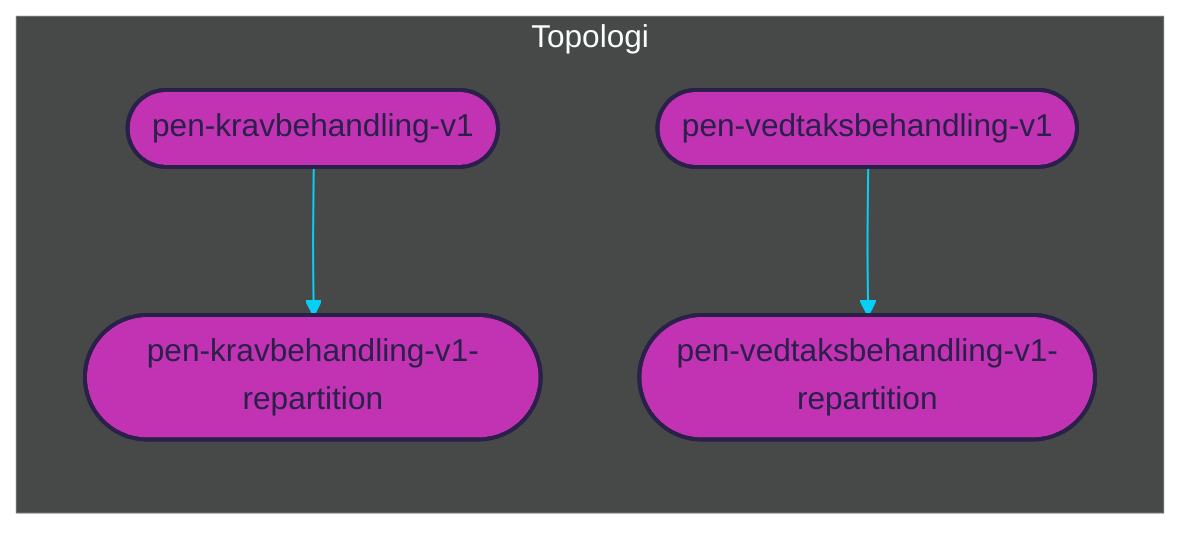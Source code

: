 %%{init: {'theme': 'dark', 'themeVariables': { 'primaryColor': '#07cff6', 'textColor': '#dad9e0', 'lineColor': '#07cff6'}}}%%

graph LR

subgraph Topologi
    %% TOPICS
    pen-kravbehandling-v1([pen-kravbehandling-v1])
	pen-kravbehandling-v1-repartition([pen-kravbehandling-v1-repartition])
	pen-vedtaksbehandling-v1([pen-vedtaksbehandling-v1])
	pen-vedtaksbehandling-v1-repartition([pen-vedtaksbehandling-v1-repartition])

    %% JOINS
    

    %% STATE PROCESSORS
    
    
    %% STATE STORES
    
    
    %% DATABASES
    
    

    %% PROCESSOR API JOBS
    
    
    %% JOIN STREAMS
    

    %% TABLE STREAMS
    

    %% JOB STREAMS
    
    
    %% BRANCH STREAMS
    

    %% REPARTITION STREAMS
    
    
    %% BASIC STREAMS
    pen-kravbehandling-v1 --> pen-kravbehandling-v1-repartition
	pen-vedtaksbehandling-v1 --> pen-vedtaksbehandling-v1-repartition
    
    %% CUSTOM PROCESS STREAMS
    
end

%% COLORS
%% light    #dad9e0
%% purple   #78369f
%% pink     #c233b4
%% dark     #2a204a
%% blue     #07cff6

%% STYLES
style pen-kravbehandling-v1 fill:#c233b4, stroke:#2a204a, stroke-width:2px, color:#2a204a
style pen-kravbehandling-v1-repartition fill:#c233b4, stroke:#2a204a, stroke-width:2px, color:#2a204a
style pen-vedtaksbehandling-v1 fill:#c233b4, stroke:#2a204a, stroke-width:2px, color:#2a204a
style pen-vedtaksbehandling-v1-repartition fill:#c233b4, stroke:#2a204a, stroke-width:2px, color:#2a204a